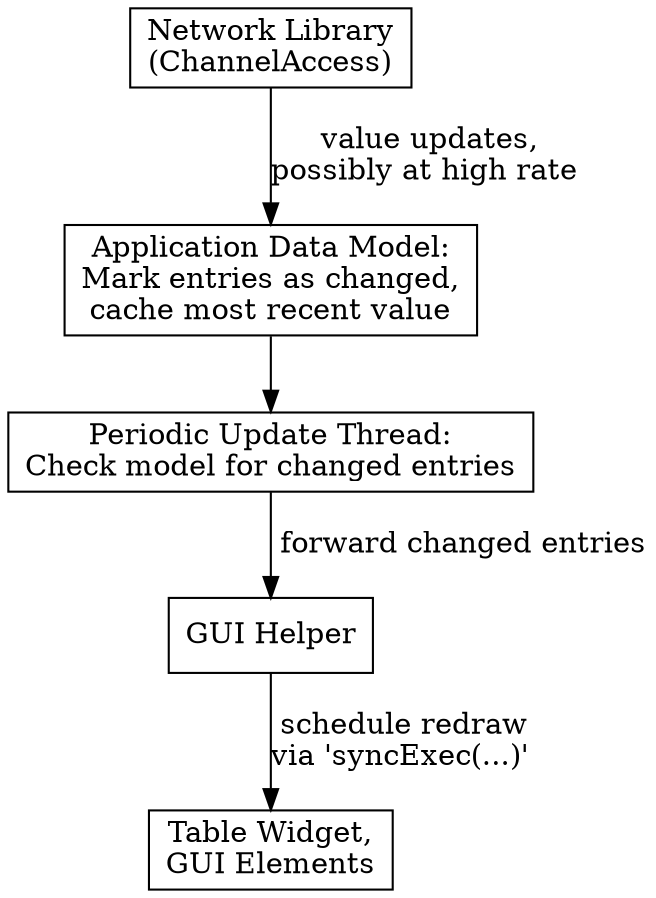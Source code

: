 # Example for dotting & viewing:
# dot -Tpng -o value_chain.png value_chain.dot && open value_chain.png &

digraph ValueChain
{
    ChannelAccess [ shape=box,label="Network Library\n(ChannelAccess)" ];

    Model [ shape=box,label="Application Data Model:\nMark entries as changed,\ncache most recent value" ];

    UpdateThread [ shape=box,label="Periodic Update Thread:\nCheck model for changed entries" ];

    GUIHelper [ shape=box,label="GUI Helper" ];

    GUI [ shape=box,label="Table Widget,\nGUI Elements" ];

    ChannelAccess -> Model [ label=" value updates,\npossibly at high rate" ];
    Model -> UpdateThread;
    UpdateThread -> GUIHelper [ label=" forward changed entries" ];
    GUIHelper -> GUI [ label=" schedule redraw\nvia 'syncExec(...)'" ];
}


